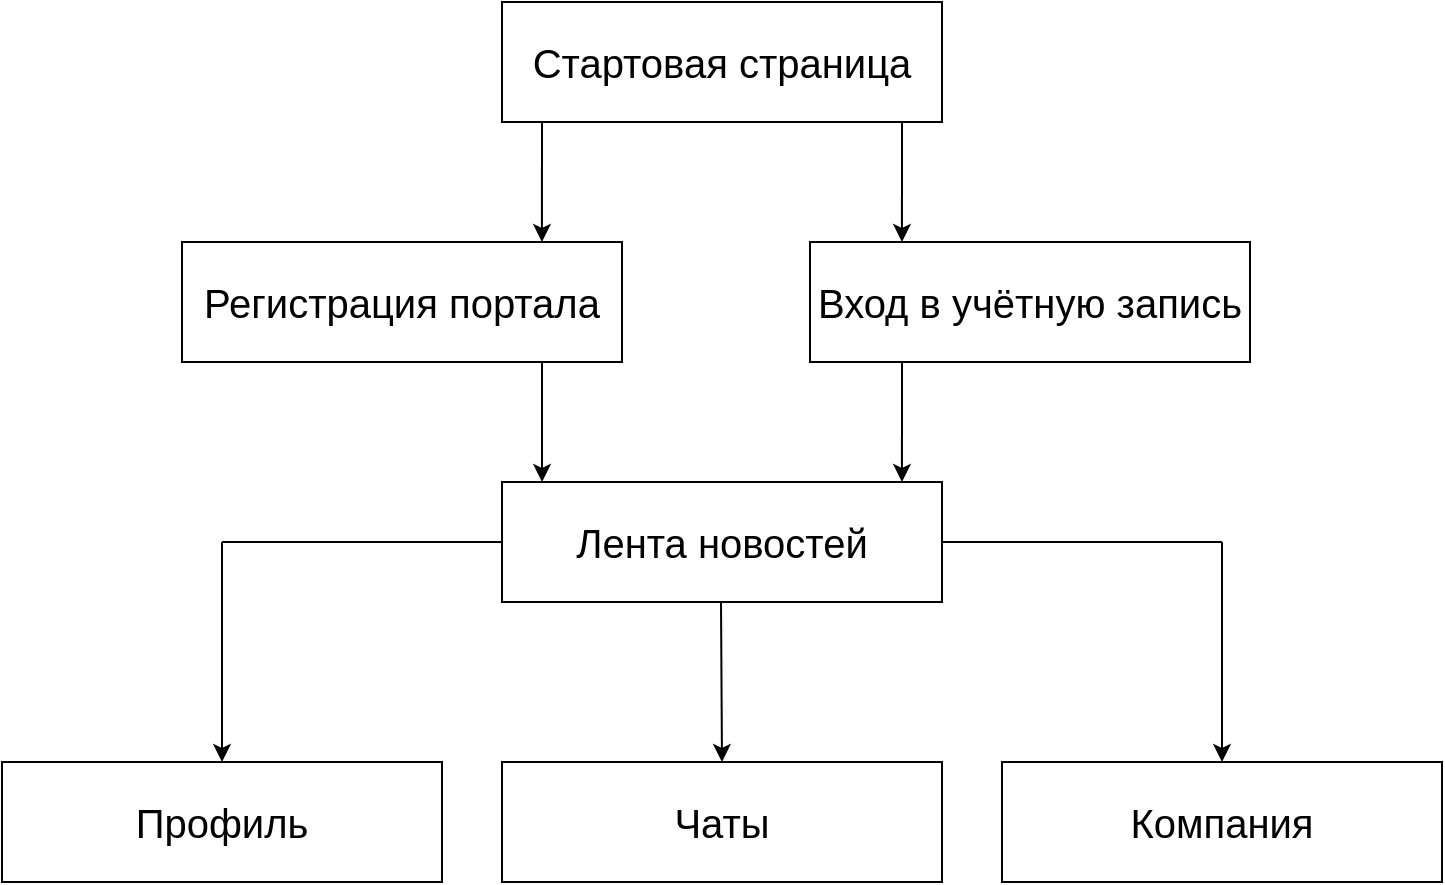 <mxfile version="26.2.9">
  <diagram name="Страница — 1" id="TKL10T7OO8jpLLwv3ePp">
    <mxGraphModel dx="1800" dy="952" grid="1" gridSize="10" guides="1" tooltips="1" connect="1" arrows="1" fold="1" page="1" pageScale="1" pageWidth="827" pageHeight="1169" math="0" shadow="0">
      <root>
        <mxCell id="0" />
        <mxCell id="1" parent="0" />
        <mxCell id="fvYq6ecOMEP-56yZqzVF-1" value="Стартовая страница" style="rounded=0;whiteSpace=wrap;html=1;fontSize=20;" vertex="1" parent="1">
          <mxGeometry x="260" y="110" width="220" height="60" as="geometry" />
        </mxCell>
        <mxCell id="fvYq6ecOMEP-56yZqzVF-2" value="Регистрация портала" style="rounded=0;whiteSpace=wrap;html=1;fontSize=20;" vertex="1" parent="1">
          <mxGeometry x="100" y="230" width="220" height="60" as="geometry" />
        </mxCell>
        <mxCell id="fvYq6ecOMEP-56yZqzVF-5" value="Лента новостей" style="rounded=0;whiteSpace=wrap;html=1;fontSize=20;" vertex="1" parent="1">
          <mxGeometry x="260" y="350" width="220" height="60" as="geometry" />
        </mxCell>
        <mxCell id="fvYq6ecOMEP-56yZqzVF-8" value="" style="endArrow=none;html=1;rounded=0;" edge="1" parent="1">
          <mxGeometry width="50" height="50" relative="1" as="geometry">
            <mxPoint x="120" y="380" as="sourcePoint" />
            <mxPoint x="260" y="380" as="targetPoint" />
          </mxGeometry>
        </mxCell>
        <mxCell id="fvYq6ecOMEP-56yZqzVF-9" value="" style="endArrow=classic;html=1;rounded=0;" edge="1" parent="1">
          <mxGeometry width="50" height="50" relative="1" as="geometry">
            <mxPoint x="120" y="380" as="sourcePoint" />
            <mxPoint x="120" y="490" as="targetPoint" />
          </mxGeometry>
        </mxCell>
        <mxCell id="fvYq6ecOMEP-56yZqzVF-10" value="Вход в учётную запись" style="rounded=0;whiteSpace=wrap;html=1;fontSize=20;" vertex="1" parent="1">
          <mxGeometry x="414" y="230" width="220" height="60" as="geometry" />
        </mxCell>
        <mxCell id="fvYq6ecOMEP-56yZqzVF-11" value="" style="endArrow=classic;html=1;rounded=0;entryX=0.818;entryY=0;entryDx=0;entryDy=0;entryPerimeter=0;" edge="1" parent="1" target="fvYq6ecOMEP-56yZqzVF-2">
          <mxGeometry width="50" height="50" relative="1" as="geometry">
            <mxPoint x="280" y="170" as="sourcePoint" />
            <mxPoint x="330" y="120" as="targetPoint" />
          </mxGeometry>
        </mxCell>
        <mxCell id="fvYq6ecOMEP-56yZqzVF-12" value="" style="endArrow=classic;html=1;rounded=0;entryX=0.209;entryY=0;entryDx=0;entryDy=0;entryPerimeter=0;" edge="1" parent="1" target="fvYq6ecOMEP-56yZqzVF-10">
          <mxGeometry width="50" height="50" relative="1" as="geometry">
            <mxPoint x="460" y="170" as="sourcePoint" />
            <mxPoint x="510" y="120" as="targetPoint" />
          </mxGeometry>
        </mxCell>
        <mxCell id="fvYq6ecOMEP-56yZqzVF-14" value="" style="endArrow=classic;html=1;rounded=0;entryX=0.091;entryY=0;entryDx=0;entryDy=0;entryPerimeter=0;" edge="1" parent="1" target="fvYq6ecOMEP-56yZqzVF-5">
          <mxGeometry width="50" height="50" relative="1" as="geometry">
            <mxPoint x="280" y="290" as="sourcePoint" />
            <mxPoint x="330" y="240" as="targetPoint" />
          </mxGeometry>
        </mxCell>
        <mxCell id="fvYq6ecOMEP-56yZqzVF-16" value="" style="endArrow=classic;html=1;rounded=0;entryX=0.909;entryY=0;entryDx=0;entryDy=0;entryPerimeter=0;" edge="1" parent="1" target="fvYq6ecOMEP-56yZqzVF-5">
          <mxGeometry width="50" height="50" relative="1" as="geometry">
            <mxPoint x="460" y="290" as="sourcePoint" />
            <mxPoint x="510" y="240" as="targetPoint" />
          </mxGeometry>
        </mxCell>
        <mxCell id="fvYq6ecOMEP-56yZqzVF-17" value="" style="endArrow=none;html=1;rounded=0;" edge="1" parent="1">
          <mxGeometry width="50" height="50" relative="1" as="geometry">
            <mxPoint x="480" y="380" as="sourcePoint" />
            <mxPoint x="620" y="380" as="targetPoint" />
          </mxGeometry>
        </mxCell>
        <mxCell id="fvYq6ecOMEP-56yZqzVF-18" value="" style="endArrow=classic;html=1;rounded=0;" edge="1" parent="1">
          <mxGeometry width="50" height="50" relative="1" as="geometry">
            <mxPoint x="620" y="380" as="sourcePoint" />
            <mxPoint x="620" y="490" as="targetPoint" />
          </mxGeometry>
        </mxCell>
        <mxCell id="fvYq6ecOMEP-56yZqzVF-19" value="Профиль" style="rounded=0;whiteSpace=wrap;html=1;fontSize=20;" vertex="1" parent="1">
          <mxGeometry x="10" y="490" width="220" height="60" as="geometry" />
        </mxCell>
        <mxCell id="fvYq6ecOMEP-56yZqzVF-20" value="Компания" style="rounded=0;whiteSpace=wrap;html=1;fontSize=20;" vertex="1" parent="1">
          <mxGeometry x="510" y="490" width="220" height="60" as="geometry" />
        </mxCell>
        <mxCell id="fvYq6ecOMEP-56yZqzVF-21" value="Чаты" style="rounded=0;whiteSpace=wrap;html=1;fontSize=20;" vertex="1" parent="1">
          <mxGeometry x="260" y="490" width="220" height="60" as="geometry" />
        </mxCell>
        <mxCell id="fvYq6ecOMEP-56yZqzVF-22" value="" style="endArrow=classic;html=1;rounded=0;entryX=0.5;entryY=0;entryDx=0;entryDy=0;" edge="1" parent="1" target="fvYq6ecOMEP-56yZqzVF-21">
          <mxGeometry width="50" height="50" relative="1" as="geometry">
            <mxPoint x="369.5" y="410" as="sourcePoint" />
            <mxPoint x="370" y="480" as="targetPoint" />
          </mxGeometry>
        </mxCell>
      </root>
    </mxGraphModel>
  </diagram>
</mxfile>
